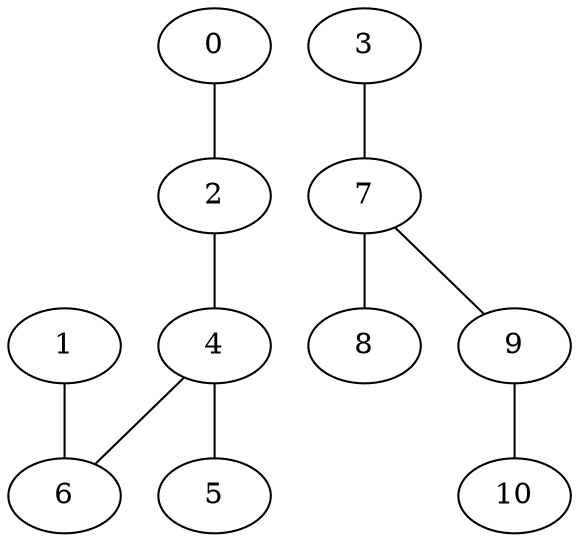 graph "sampletest150-mod2_image6.bmp" {
	0	 [type=endpoint,
		x=308,
		y=76];
	2	 [type=corner,
		x=319,
		y=247];
	0 -- 2	 [angle0="1.51",
		frequency=1,
		type0=line];
	1	 [type=endpoint,
		x=323,
		y=455];
	6	 [type=corner,
		x=317,
		y=264];
	1 -- 6	 [angle0="1.54",
		frequency=1,
		type0=line];
	4	 [type=intersection,
		x=343,
		y=267];
	2 -- 4	 [angle0=".69",
		frequency=1,
		type0=line];
	3	 [type=endpoint,
		x=169,
		y=249];
	7	 [type=intersection,
		x=201,
		y=264];
	3 -- 7	 [angle0=".44",
		frequency=1,
		type0=line];
	5	 [type=endpoint,
		x=363,
		y=259];
	4 -- 5	 [angle0="-.38",
		frequency=1,
		type0=line];
	4 -- 6	 [angle0=".11",
		frequency=1,
		type0=line];
	8	 [type=endpoint,
		x=203,
		y=66];
	7 -- 8	 [angle0="-1.56",
		frequency=1,
		type0=line];
	9	 [type=corner,
		x=202,
		y=446];
	7 -- 9	 [angle0="1.57",
		frequency=1,
		type0=line];
	10	 [type=endpoint,
		x=263,
		y=460];
	9 -- 10	 [angle0=".23",
		frequency=1,
		type0=line];
}
